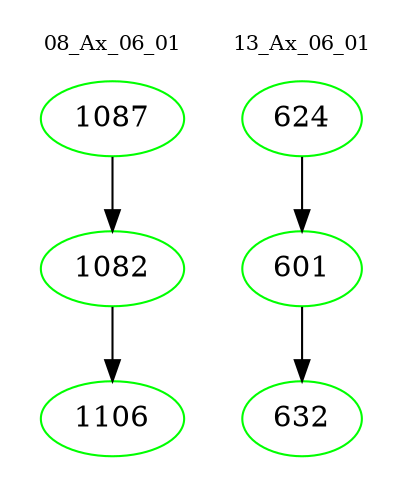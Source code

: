 digraph{
subgraph cluster_0 {
color = white
label = "08_Ax_06_01";
fontsize=10;
T0_1087 [label="1087", color="green"]
T0_1087 -> T0_1082 [color="black"]
T0_1082 [label="1082", color="green"]
T0_1082 -> T0_1106 [color="black"]
T0_1106 [label="1106", color="green"]
}
subgraph cluster_1 {
color = white
label = "13_Ax_06_01";
fontsize=10;
T1_624 [label="624", color="green"]
T1_624 -> T1_601 [color="black"]
T1_601 [label="601", color="green"]
T1_601 -> T1_632 [color="black"]
T1_632 [label="632", color="green"]
}
}
